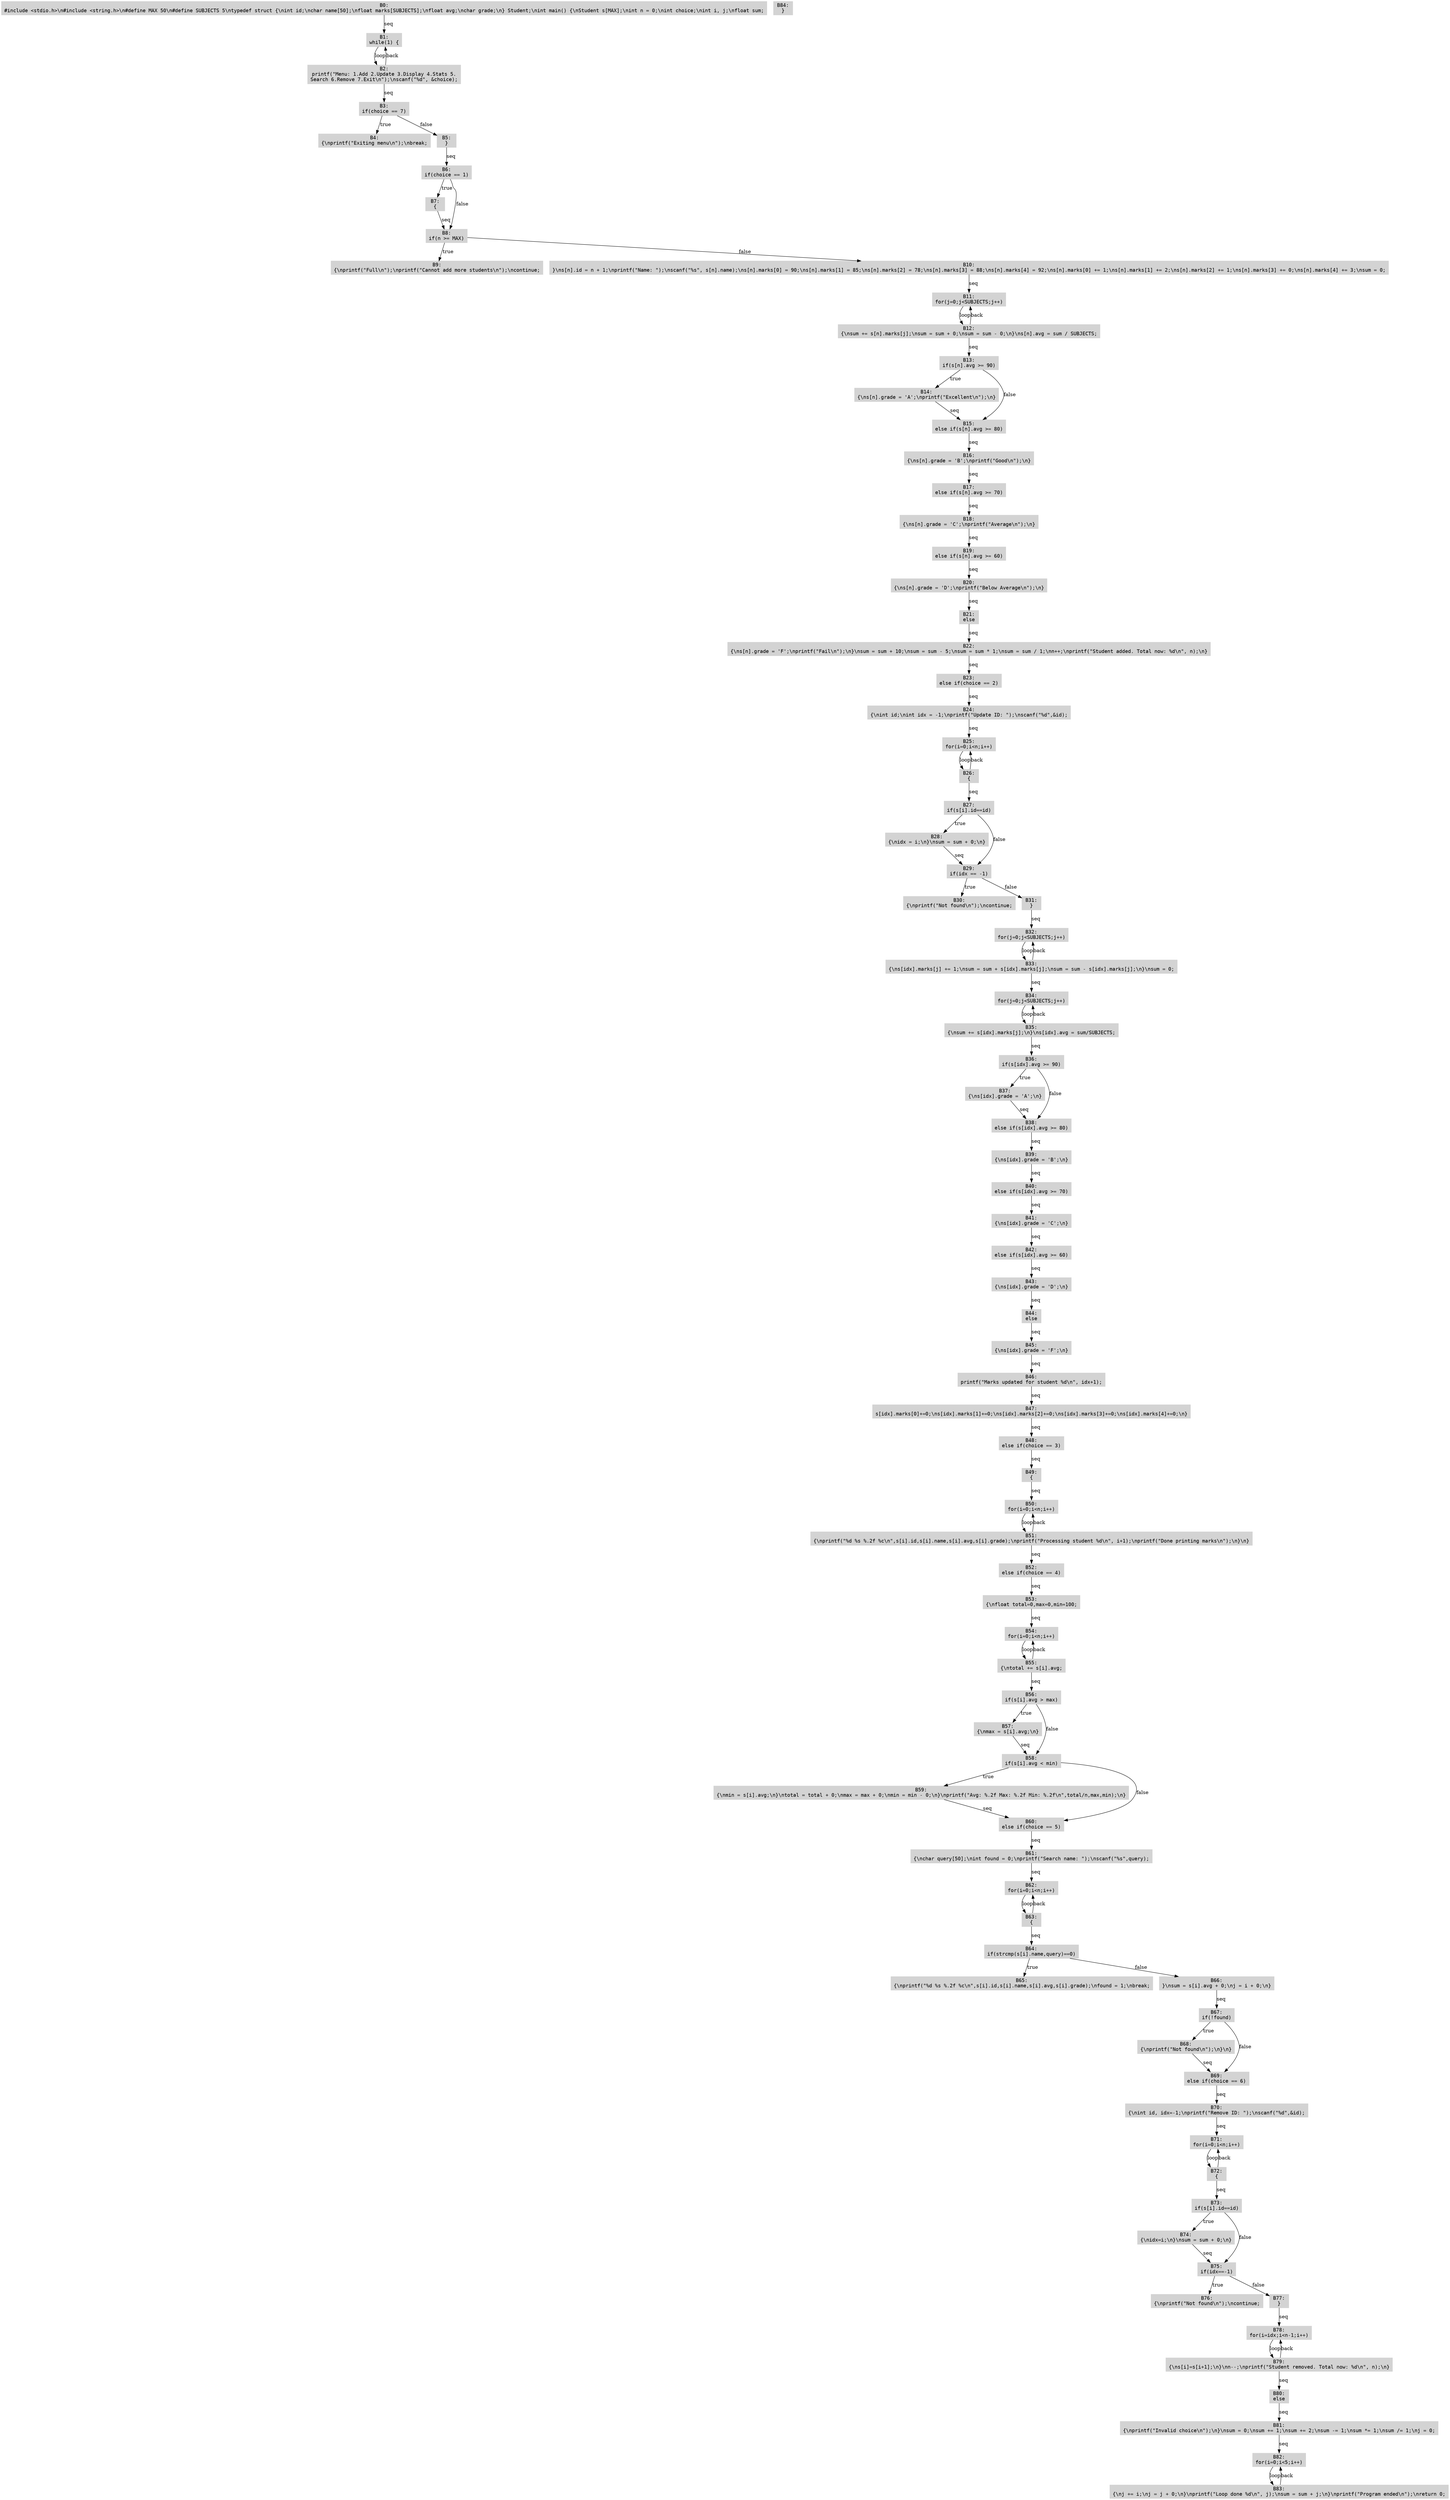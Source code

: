 digraph CFG {
node [shape=box, style=filled, color=lightgray, fontname=Consolas];
B0 [label="B0:\n#include \<stdio.h\>\\n#include \<string.h\>\\n#define MAX 50\\n#define SUBJECTS 5\\ntypedef struct \{\\nint id;\\nchar name[50];\\nfloat marks[SUBJECTS];\\nfloat avg;\\nchar grade;\\n\} Student;\\nint main() \{\\nStudent s[MAX];\\nint n = 0;\\nint choice;\\nint i, j;\\nfloat sum;"];
B1 [label="B1:\nwhile(1) \{"];
B2 [label="B2:\nprintf(\"Menu: 1.Add 2.Update 3.Display 4.Stats 5.\nSearch 6.Remove 7.Exit\\n\");\\nscanf(\"%d\", &choice);"];
B3 [label="B3:\nif(choice == 7)"];
B4 [label="B4:\n\{\\nprintf(\"Exiting menu\\n\");\\nbreak;"];
B5 [label="B5:\n\}"];
B6 [label="B6:\nif(choice == 1)"];
B7 [label="B7:\n\{"];
B8 [label="B8:\nif(n \>= MAX)"];
B9 [label="B9:\n\{\\nprintf(\"Full\\n\");\\nprintf(\"Cannot add more students\\n\");\\ncontinue;"];
B10 [label="B10:\n\}\\ns[n].id = n + 1;\\nprintf(\"Name: \");\\nscanf(\"%s\", s[n].name);\\ns[n].marks[0] = 90;\\ns[n].marks[1] = 85;\\ns[n].marks[2] = 78;\\ns[n].marks[3] = 88;\\ns[n].marks[4] = 92;\\ns[n].marks[0] += 1;\\ns[n].marks[1] += 2;\\ns[n].marks[2] += 1;\\ns[n].marks[3] += 0;\\ns[n].marks[4] += 3;\\nsum = 0;"];
B11 [label="B11:\nfor(j=0;j\<SUBJECTS;j++)"];
B12 [label="B12:\n\{\\nsum += s[n].marks[j];\\nsum = sum + 0;\\nsum = sum - 0;\\n\}\\ns[n].avg = sum / SUBJECTS;"];
B13 [label="B13:\nif(s[n].avg \>= 90)"];
B14 [label="B14:\n\{\\ns[n].grade = 'A';\\nprintf(\"Excellent\\n\");\\n\}"];
B15 [label="B15:\nelse if(s[n].avg \>= 80)"];
B16 [label="B16:\n\{\\ns[n].grade = 'B';\\nprintf(\"Good\\n\");\\n\}"];
B17 [label="B17:\nelse if(s[n].avg \>= 70)"];
B18 [label="B18:\n\{\\ns[n].grade = 'C';\\nprintf(\"Average\\n\");\\n\}"];
B19 [label="B19:\nelse if(s[n].avg \>= 60)"];
B20 [label="B20:\n\{\\ns[n].grade = 'D';\\nprintf(\"Below Average\\n\");\\n\}"];
B21 [label="B21:\nelse"];
B22 [label="B22:\n\{\\ns[n].grade = 'F';\\nprintf(\"Fail\\n\");\\n\}\\nsum = sum + 10;\\nsum = sum - 5;\\nsum = sum * 1;\\nsum = sum / 1;\\nn++;\\nprintf(\"Student added. Total now: %d\\n\", n);\\n\}"];
B23 [label="B23:\nelse if(choice == 2)"];
B24 [label="B24:\n\{\\nint id;\\nint idx = -1;\\nprintf(\"Update ID: \");\\nscanf(\"%d\",&id);"];
B25 [label="B25:\nfor(i=0;i\<n;i++)"];
B26 [label="B26:\n\{"];
B27 [label="B27:\nif(s[i].id==id)"];
B28 [label="B28:\n\{\\nidx = i;\\n\}\\nsum = sum + 0;\\n\}"];
B29 [label="B29:\nif(idx == -1)"];
B30 [label="B30:\n\{\\nprintf(\"Not found\\n\");\\ncontinue;"];
B31 [label="B31:\n\}"];
B32 [label="B32:\nfor(j=0;j\<SUBJECTS;j++)"];
B33 [label="B33:\n\{\\ns[idx].marks[j] += 1;\\nsum = sum + s[idx].marks[j];\\nsum = sum - s[idx].marks[j];\\n\}\\nsum = 0;"];
B34 [label="B34:\nfor(j=0;j\<SUBJECTS;j++)"];
B35 [label="B35:\n\{\\nsum += s[idx].marks[j];\\n\}\\ns[idx].avg = sum/SUBJECTS;"];
B36 [label="B36:\nif(s[idx].avg \>= 90)"];
B37 [label="B37:\n\{\\ns[idx].grade = 'A';\\n\}"];
B38 [label="B38:\nelse if(s[idx].avg \>= 80)"];
B39 [label="B39:\n\{\\ns[idx].grade = 'B';\\n\}"];
B40 [label="B40:\nelse if(s[idx].avg \>= 70)"];
B41 [label="B41:\n\{\\ns[idx].grade = 'C';\\n\}"];
B42 [label="B42:\nelse if(s[idx].avg \>= 60)"];
B43 [label="B43:\n\{\\ns[idx].grade = 'D';\\n\}"];
B44 [label="B44:\nelse"];
B45 [label="B45:\n\{\\ns[idx].grade = 'F';\\n\}"];
B46 [label="B46:\nprintf(\"Marks updated for student %d\\n\", idx+1);"];
B47 [label="B47:\ns[idx].marks[0]+=0;\\ns[idx].marks[1]+=0;\\ns[idx].marks[2]+=0;\\ns[idx].marks[3]+=0;\\ns[idx].marks[4]+=0;\\n\}"];
B48 [label="B48:\nelse if(choice == 3)"];
B49 [label="B49:\n\{"];
B50 [label="B50:\nfor(i=0;i\<n;i++)"];
B51 [label="B51:\n\{\\nprintf(\"%d %s %.2f %c\\n\",s[i].id,s[i].name,s[i].avg,s[i].grade);\\nprintf(\"Processing student %d\\n\", i+1);\\nprintf(\"Done printing marks\\n\");\\n\}\\n\}"];
B52 [label="B52:\nelse if(choice == 4)"];
B53 [label="B53:\n\{\\nfloat total=0,max=0,min=100;"];
B54 [label="B54:\nfor(i=0;i\<n;i++)"];
B55 [label="B55:\n\{\\ntotal += s[i].avg;"];
B56 [label="B56:\nif(s[i].avg \> max)"];
B57 [label="B57:\n\{\\nmax = s[i].avg;\\n\}"];
B58 [label="B58:\nif(s[i].avg \< min)"];
B59 [label="B59:\n\{\\nmin = s[i].avg;\\n\}\\ntotal = total + 0;\\nmax = max + 0;\\nmin = min - 0;\\n\}\\nprintf(\"Avg: %.2f Max: %.2f Min: %.2f\\n\",total/n,max,min);\\n\}"];
B60 [label="B60:\nelse if(choice == 5)"];
B61 [label="B61:\n\{\\nchar query[50];\\nint found = 0;\\nprintf(\"Search name: \");\\nscanf(\"%s\",query);"];
B62 [label="B62:\nfor(i=0;i\<n;i++)"];
B63 [label="B63:\n\{"];
B64 [label="B64:\nif(strcmp(s[i].name,query)==0)"];
B65 [label="B65:\n\{\\nprintf(\"%d %s %.2f %c\\n\",s[i].id,s[i].name,s[i].avg,s[i].grade);\\nfound = 1;\\nbreak;"];
B66 [label="B66:\n\}\\nsum = s[i].avg + 0;\\nj = i + 0;\\n\}"];
B67 [label="B67:\nif(!found)"];
B68 [label="B68:\n\{\\nprintf(\"Not found\\n\");\\n\}\\n\}"];
B69 [label="B69:\nelse if(choice == 6)"];
B70 [label="B70:\n\{\\nint id, idx=-1;\\nprintf(\"Remove ID: \");\\nscanf(\"%d\",&id);"];
B71 [label="B71:\nfor(i=0;i\<n;i++)"];
B72 [label="B72:\n\{"];
B73 [label="B73:\nif(s[i].id==id)"];
B74 [label="B74:\n\{\\nidx=i;\\n\}\\nsum = sum + 0;\\n\}"];
B75 [label="B75:\nif(idx==-1)"];
B76 [label="B76:\n\{\\nprintf(\"Not found\\n\");\\ncontinue;"];
B77 [label="B77:\n\}"];
B78 [label="B78:\nfor(i=idx;i\<n-1;i++)"];
B79 [label="B79:\n\{\\ns[i]=s[i+1];\\n\}\\nn--;\\nprintf(\"Student removed. Total now: %d\\n\", n);\\n\}"];
B80 [label="B80:\nelse"];
B81 [label="B81:\n\{\\nprintf(\"Invalid choice\\n\");\\n\}\\nsum = 0;\\nsum += 1;\\nsum += 2;\\nsum -= 1;\\nsum *= 1;\\nsum /= 1;\\nj = 0;"];
B82 [label="B82:\nfor(i=0;i\<5;i++)"];
B83 [label="B83:\n\{\\nj += i;\\nj = j + 0;\\n\}\\nprintf(\"Loop done %d\\n\", j);\\nsum = sum + j;\\n\}\\nprintf(\"Program ended\\n\");\\nreturn 0;"];
B84 [label="B84:\n\}"];
B0 -> B1 [label="seq"];
B1 -> B2 [label="loop"];
B2 -> B1 [label="back"];
B2 -> B3 [label="seq"];
B3 -> B4 [label="true"];
B3 -> B5 [label="false"];
B5 -> B6 [label="seq"];
B6 -> B7 [label="true"];
B6 -> B8 [label="false"];
B7 -> B8 [label="seq"];
B8 -> B9 [label="true"];
B8 -> B10 [label="false"];
B10 -> B11 [label="seq"];
B11 -> B12 [label="loop"];
B12 -> B11 [label="back"];
B12 -> B13 [label="seq"];
B13 -> B14 [label="true"];
B13 -> B15 [label="false"];
B14 -> B15 [label="seq"];
B15 -> B16 [label="seq"];
B16 -> B17 [label="seq"];
B17 -> B18 [label="seq"];
B18 -> B19 [label="seq"];
B19 -> B20 [label="seq"];
B20 -> B21 [label="seq"];
B21 -> B22 [label="seq"];
B22 -> B23 [label="seq"];
B23 -> B24 [label="seq"];
B24 -> B25 [label="seq"];
B25 -> B26 [label="loop"];
B26 -> B25 [label="back"];
B26 -> B27 [label="seq"];
B27 -> B28 [label="true"];
B27 -> B29 [label="false"];
B28 -> B29 [label="seq"];
B29 -> B30 [label="true"];
B29 -> B31 [label="false"];
B31 -> B32 [label="seq"];
B32 -> B33 [label="loop"];
B33 -> B32 [label="back"];
B33 -> B34 [label="seq"];
B34 -> B35 [label="loop"];
B35 -> B34 [label="back"];
B35 -> B36 [label="seq"];
B36 -> B37 [label="true"];
B36 -> B38 [label="false"];
B37 -> B38 [label="seq"];
B38 -> B39 [label="seq"];
B39 -> B40 [label="seq"];
B40 -> B41 [label="seq"];
B41 -> B42 [label="seq"];
B42 -> B43 [label="seq"];
B43 -> B44 [label="seq"];
B44 -> B45 [label="seq"];
B45 -> B46 [label="seq"];
B46 -> B47 [label="seq"];
B47 -> B48 [label="seq"];
B48 -> B49 [label="seq"];
B49 -> B50 [label="seq"];
B50 -> B51 [label="loop"];
B51 -> B50 [label="back"];
B51 -> B52 [label="seq"];
B52 -> B53 [label="seq"];
B53 -> B54 [label="seq"];
B54 -> B55 [label="loop"];
B55 -> B54 [label="back"];
B55 -> B56 [label="seq"];
B56 -> B57 [label="true"];
B56 -> B58 [label="false"];
B57 -> B58 [label="seq"];
B58 -> B59 [label="true"];
B58 -> B60 [label="false"];
B59 -> B60 [label="seq"];
B60 -> B61 [label="seq"];
B61 -> B62 [label="seq"];
B62 -> B63 [label="loop"];
B63 -> B62 [label="back"];
B63 -> B64 [label="seq"];
B64 -> B65 [label="true"];
B64 -> B66 [label="false"];
B66 -> B67 [label="seq"];
B67 -> B68 [label="true"];
B67 -> B69 [label="false"];
B68 -> B69 [label="seq"];
B69 -> B70 [label="seq"];
B70 -> B71 [label="seq"];
B71 -> B72 [label="loop"];
B72 -> B71 [label="back"];
B72 -> B73 [label="seq"];
B73 -> B74 [label="true"];
B73 -> B75 [label="false"];
B74 -> B75 [label="seq"];
B75 -> B76 [label="true"];
B75 -> B77 [label="false"];
B77 -> B78 [label="seq"];
B78 -> B79 [label="loop"];
B79 -> B78 [label="back"];
B79 -> B80 [label="seq"];
B80 -> B81 [label="seq"];
B81 -> B82 [label="seq"];
B82 -> B83 [label="loop"];
B83 -> B82 [label="back"];
}
